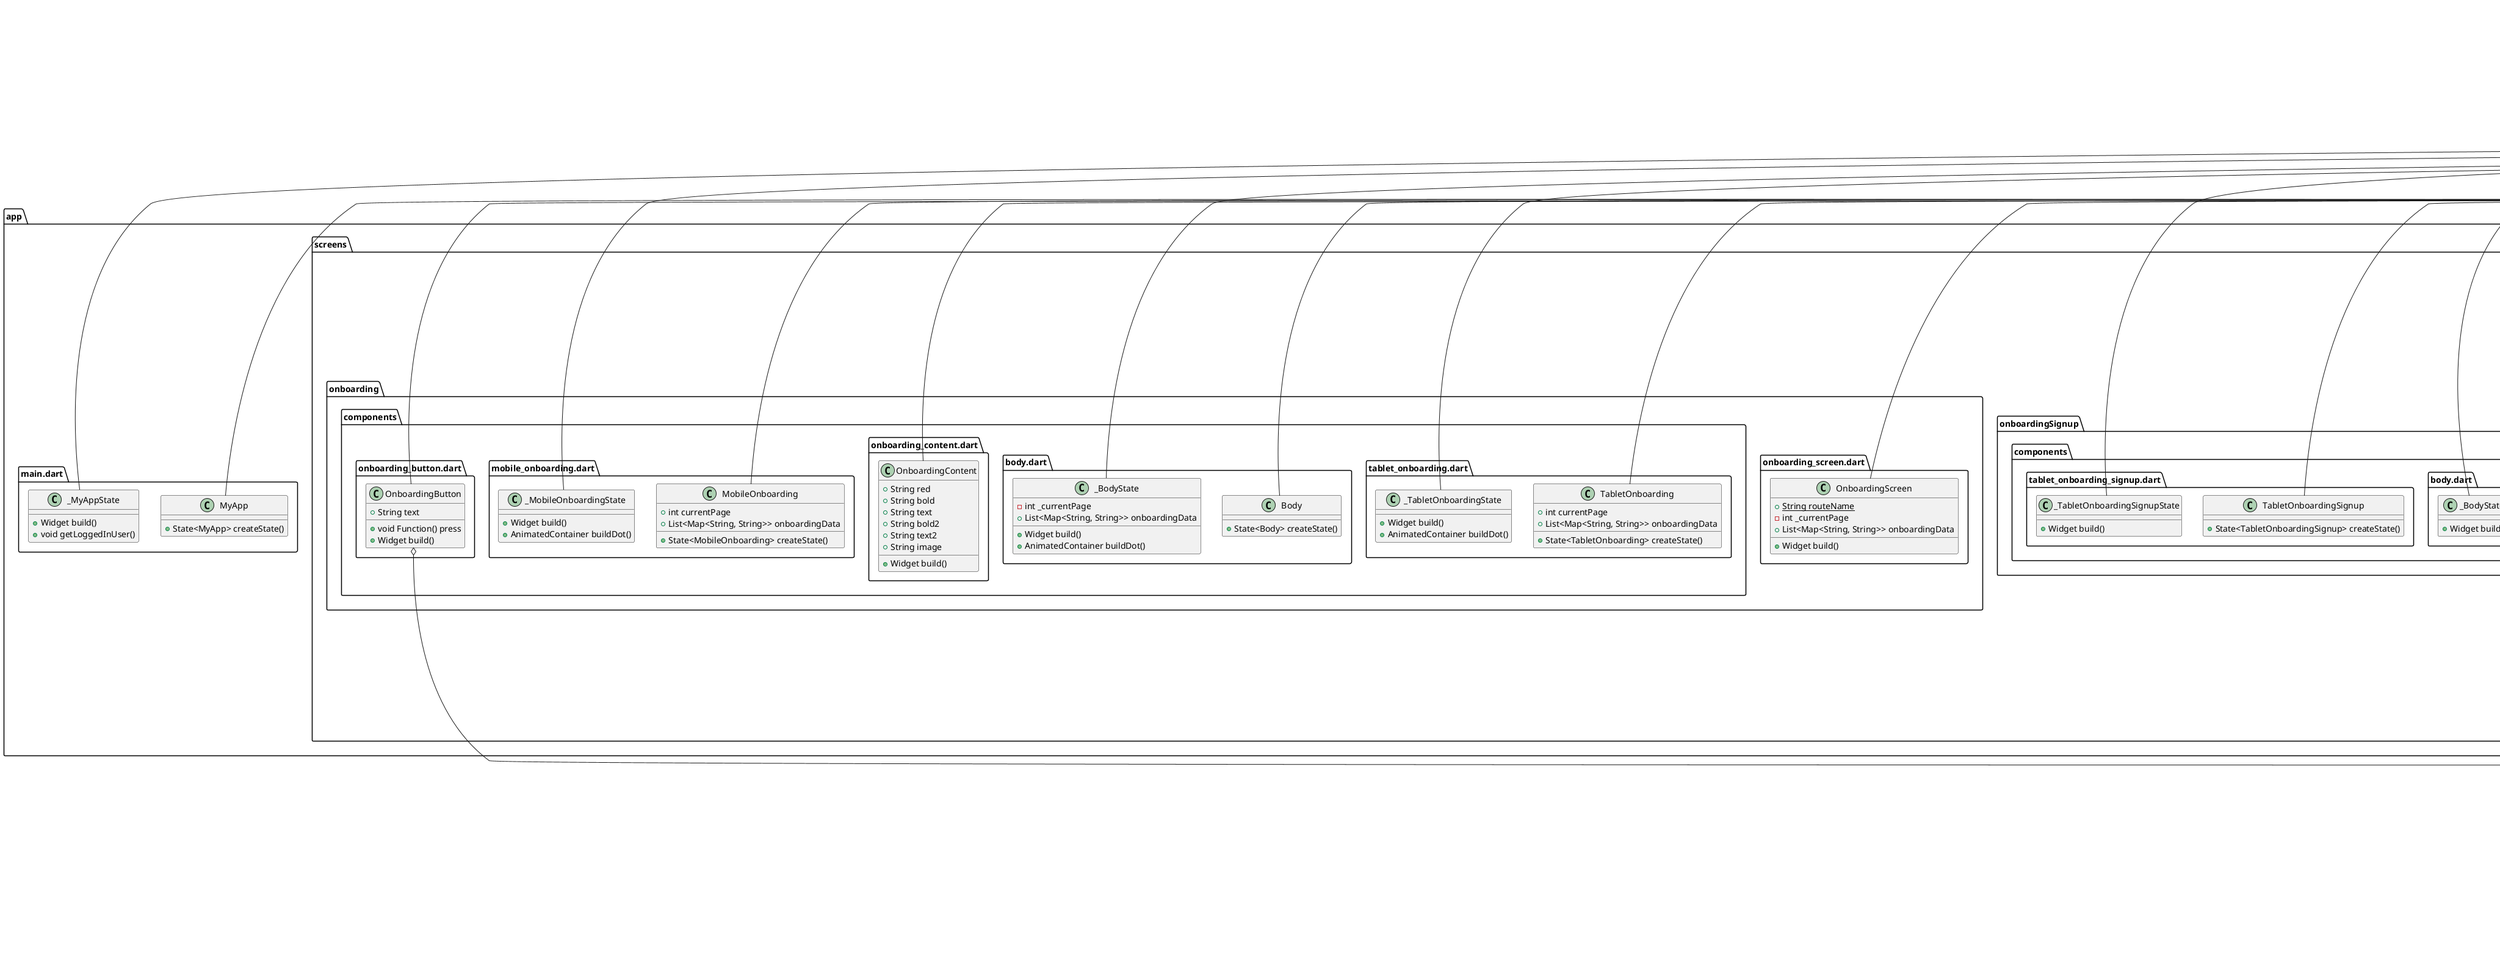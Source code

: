 @startuml
set namespaceSeparator ::

class "app::size_config.dart::SizeConfig" {
  {static} -MediaQueryData _mediaQueryData
  {static} +double screenWidth
  {static} +double screenHeight
  {static} +double? defaultSize
  {static} +Orientation? orientation
  +void init()
}

"app::size_config.dart::SizeConfig" o-- "flutter::src::widgets::media_query.dart::MediaQueryData"
"app::size_config.dart::SizeConfig" o-- "flutter::src::widgets::media_query.dart::Orientation"

class "app::firebase_options.dart::DefaultFirebaseOptions" {
  {static} +FirebaseOptions android
  {static} +FirebaseOptions ios
  {static} +FirebaseOptions currentPlatform
}

"app::firebase_options.dart::DefaultFirebaseOptions" o-- "firebase_core_platform_interface::firebase_core_platform_interface.dart::FirebaseOptions"

class "app::models::user_model.dart::UserModel" {
  +String firstName
  +String lastName
  +String email
  +String contactNumber
  +String role
  +bool isActive
  +bool accountSetup
  +List<dynamic> addresses
  +Map<String, dynamic> toJson()
  +dynamic getName()
  +dynamic getFirstName()
  +dynamic hasPhoneNumber()
  +dynamic isSetup()
}

class "app::screens::mapScreen::map_screen.dart::MapScreen" {
  {static} +String routeName
  +Widget build()
}

"flutter::src::widgets::framework.dart::StatelessWidget" <|-- "app::screens::mapScreen::map_screen.dart::MapScreen"

class "app::screens::mapScreen::components::pickup_location_drawer.dart::PickupLocationDrawer" {
  +LatLng idleLocation
  +String currentLocationString
  +void Function(dynamic) changeCameraPositionIndex
  +Function changeActiveIndex
  +Function chosenAddress
  +Function checkIfAddressIsChosen
  +State<PickupLocationDrawer> createState()
}

"app::screens::mapScreen::components::pickup_location_drawer.dart::PickupLocationDrawer" o-- "google_maps_flutter_platform_interface::src::types::location.dart::LatLng"
"app::screens::mapScreen::components::pickup_location_drawer.dart::PickupLocationDrawer" o-- "null::void Function(dynamic)"
"flutter::src::widgets::framework.dart::StatefulWidget" <|-- "app::screens::mapScreen::components::pickup_location_drawer.dart::PickupLocationDrawer"

class "app::screens::mapScreen::components::pickup_location_drawer.dart::_PickupLocationDrawerState" {
  +Widget build()
}

"flutter::src::widgets::framework.dart::State" <|-- "app::screens::mapScreen::components::pickup_location_drawer.dart::_PickupLocationDrawerState"

class "app::screens::mapScreen::components::body.dart::Body" {
  +State<Body> createState()
}

"flutter::src::widgets::framework.dart::StatefulWidget" <|-- "app::screens::mapScreen::components::body.dart::Body"

class "app::screens::mapScreen::components::body.dart::_BodyState" {
  +GoogleMapController mapController
  +CameraPosition? cameraPosition
  -MapType _currentMapType
  -Set<Marker> _markers
  +LatLng startLocation
  +LatLng idleLocation
  +String currentLocationString
  +List<LatLng> polylineCoordinates
  +int activeIndex
  +int ambulanceType
  +int selectedIndexAddresses
  +int selectedNearbyHospital
  +dynamic chosenHospital
  -void _onMapCreated()
  +void changeActiveIndex()
  +void chosenAmbulanceType()
  +void chosenAddress()
  +void chosenNearbyHospital()
  +bool checkIfAddressIsChosen()
  +bool checkIfAmbulanceTypeChosen()
  +bool checkIfNearbyHospitalIsChosen()
  +bool checkIfActiveIndex()
  -void _onMapTypeButtonPressed()
  -void _changeCameraPosition()
  +void changeCameraPositionIndex()
  +Widget build()
}

"app::screens::mapScreen::components::body.dart::_BodyState" o-- "google_maps_flutter::google_maps_flutter.dart::GoogleMapController"
"app::screens::mapScreen::components::body.dart::_BodyState" o-- "google_maps_flutter_platform_interface::src::types::camera.dart::CameraPosition"
"app::screens::mapScreen::components::body.dart::_BodyState" o-- "google_maps_flutter_platform_interface::src::types::ui.dart::MapType"
"app::screens::mapScreen::components::body.dart::_BodyState" o-- "google_maps_flutter_platform_interface::src::types::location.dart::LatLng"
"flutter::src::widgets::framework.dart::State" <|-- "app::screens::mapScreen::components::body.dart::_BodyState"

class "app::screens::mapScreen::components::ambulance_type_drawer.dart::AmbulanceTypeDrawer" {
  +String currentLocationString
  +Function changeActiveIndex
  +Function chosenAmbulanceType
  +Function checkIfAmbulanceTypeChosen
  +List<dynamic> ambulances
  +State<AmbulanceTypeDrawer> createState()
}

"flutter::src::widgets::framework.dart::StatefulWidget" <|-- "app::screens::mapScreen::components::ambulance_type_drawer.dart::AmbulanceTypeDrawer"

class "app::screens::mapScreen::components::ambulance_type_drawer.dart::_AmbulanceTypeDrawerState" {
  +Widget build()
}

"flutter::src::widgets::framework.dart::State" <|-- "app::screens::mapScreen::components::ambulance_type_drawer.dart::_AmbulanceTypeDrawerState"

class "app::screens::mapScreen::components::nearby_hospital_drawer.dart::NearbyHospitalDrawer" {
  +LatLng idleLocation
  +String currentLocationString
  +int ambulanceType
  +List<dynamic> ambulances
  +Function changeActiveIndex
  +Function chosenNearbyHospital
  +Function checkIfNearbyHospitalIsChosen
  +Function checkIfActiveIndex
  +State<NearbyHospitalDrawer> createState()
}

"app::screens::mapScreen::components::nearby_hospital_drawer.dart::NearbyHospitalDrawer" o-- "google_maps_flutter_platform_interface::src::types::location.dart::LatLng"
"flutter::src::widgets::framework.dart::StatefulWidget" <|-- "app::screens::mapScreen::components::nearby_hospital_drawer.dart::NearbyHospitalDrawer"

class "app::screens::mapScreen::components::nearby_hospital_drawer.dart::_NearbyHospitalDrawerState" {
  +bool flag
  +List<dynamic> nearbyHospitals
  +void setNearbyHospitals()
  +Widget build()
}

"flutter::src::widgets::framework.dart::State" <|-- "app::screens::mapScreen::components::nearby_hospital_drawer.dart::_NearbyHospitalDrawerState"

class "app::screens::mapScreen::components::tezz_drawer.dart::TezzDrawer" {
  +LatLng idleLocation
  +String currentLocationString
  +int ambulanceType
  +List<dynamic> ambulances
  +Function changeActiveIndex
  +dynamic chosenHospital
  +State<TezzDrawer> createState()
}

"app::screens::mapScreen::components::tezz_drawer.dart::TezzDrawer" o-- "google_maps_flutter_platform_interface::src::types::location.dart::LatLng"
"flutter::src::widgets::framework.dart::StatefulWidget" <|-- "app::screens::mapScreen::components::tezz_drawer.dart::TezzDrawer"

class "app::screens::mapScreen::components::tezz_drawer.dart::_TezzDrawerState" {
  +Widget build()
}

"flutter::src::widgets::framework.dart::State" <|-- "app::screens::mapScreen::components::tezz_drawer.dart::_TezzDrawerState"

class "app::screens::home::components::tablet_home_screen.dart::TabletHomeScreen" {
  +State<TabletHomeScreen> createState()
}

"flutter::src::widgets::framework.dart::StatefulWidget" <|-- "app::screens::home::components::tablet_home_screen.dart::TabletHomeScreen"

class "app::screens::home::components::tablet_home_screen.dart::_TabletHomeScreenState" {
  +Widget build()
}

"flutter::src::widgets::framework.dart::State" <|-- "app::screens::home::components::tablet_home_screen.dart::_TabletHomeScreenState"

class "app::screens::home::components::pickup_form.dart::PickupForm" {
  +State<PickupForm> createState()
}

"flutter::src::widgets::framework.dart::StatefulWidget" <|-- "app::screens::home::components::pickup_form.dart::PickupForm"

class "app::screens::home::components::pickup_form.dart::_PickupFormState" {
  -GlobalKey<FormState> _formKey
  -TextEditingController _pickupLocation
  +Widget build()
  +TextFormField pickupLocationTextFormField()
}

"app::screens::home::components::pickup_form.dart::_PickupFormState" o-- "flutter::src::widgets::framework.dart::GlobalKey<FormState>"
"app::screens::home::components::pickup_form.dart::_PickupFormState" o-- "flutter::src::widgets::editable_text.dart::TextEditingController"
"flutter::src::widgets::framework.dart::State" <|-- "app::screens::home::components::pickup_form.dart::_PickupFormState"

class "app::screens::home::components::mobile_home_screen.dart::MobileHomeScreen" {
  +State<MobileHomeScreen> createState()
}

"flutter::src::widgets::framework.dart::StatefulWidget" <|-- "app::screens::home::components::mobile_home_screen.dart::MobileHomeScreen"

class "app::screens::home::components::mobile_home_screen.dart::_MobileHomeScreenState" {
  +Widget build()
}

"flutter::src::widgets::framework.dart::State" <|-- "app::screens::home::components::mobile_home_screen.dart::_MobileHomeScreenState"

class "app::screens::home::home_screen.dart::HomeScreen" {
  {static} +String routeName
  +State<HomeScreen> createState()
}

"flutter::src::widgets::framework.dart::StatefulWidget" <|-- "app::screens::home::home_screen.dart::HomeScreen"

class "app::screens::home::home_screen.dart::_HomeScreenState" {
  -int _selectedIndex
  +Widget build()
}

"flutter::src::widgets::framework.dart::State" <|-- "app::screens::home::home_screen.dart::_HomeScreenState"

class "app::screens::splash::components::body.dart::Body" {
  +State<Body> createState()
}

"flutter::src::widgets::framework.dart::StatefulWidget" <|-- "app::screens::splash::components::body.dart::Body"

class "app::screens::splash::components::body.dart::_BodyState" {
  +Widget build()
}

"flutter::src::widgets::framework.dart::State" <|-- "app::screens::splash::components::body.dart::_BodyState"

class "app::screens::splash::splash_screen.dart::SplashScreen" {
  {static} +String routeName
  +Widget build()
}

"flutter::src::widgets::framework.dart::StatelessWidget" <|-- "app::screens::splash::splash_screen.dart::SplashScreen"

class "app::screens::otp::components::otp_form.dart::OtpForm" {
  +String phone
  +State<OtpForm> createState()
}

"flutter::src::widgets::framework.dart::StatefulWidget" <|-- "app::screens::otp::components::otp_form.dart::OtpForm"

class "app::screens::otp::components::otp_form.dart::_OtpFormState" {
  -GlobalKey<FormState> _formKey
  +FocusNode pin2FocusNode
  +FocusNode pin3FocusNode
  +FocusNode pin4FocusNode
  +FocusNode pin5FocusNode
  +FocusNode pin6FocusNode
  +bool resentOtp
  +bool otpSent
  -Timer _timer
  -int _start
  -TextEditingController _code1Controller
  -TextEditingController _code2Controller
  -TextEditingController _code3Controller
  -TextEditingController _code4Controller
  -TextEditingController _code5Controller
  -TextEditingController _code6Controller
  +void initState()
  +void dispose()
  +void nextField()
  +void startTimer()
  +void verifyPhoneNumber()
  +void verificationCompleted()
  +void verificationFailed()
  +void codeSent()
  +Widget build()
  +Row buildTimer()
  +TextFormField otpField()
}

"app::screens::otp::components::otp_form.dart::_OtpFormState" o-- "flutter::src::widgets::framework.dart::GlobalKey<FormState>"
"app::screens::otp::components::otp_form.dart::_OtpFormState" o-- "flutter::src::widgets::focus_manager.dart::FocusNode"
"app::screens::otp::components::otp_form.dart::_OtpFormState" o-- "dart::async::Timer"
"app::screens::otp::components::otp_form.dart::_OtpFormState" o-- "flutter::src::widgets::editable_text.dart::TextEditingController"
"flutter::src::widgets::framework.dart::State" <|-- "app::screens::otp::components::otp_form.dart::_OtpFormState"

class "app::screens::otp::components::tablet_otp.dart::TabletOtp" {
  +State<TabletOtp> createState()
}

"flutter::src::widgets::framework.dart::StatefulWidget" <|-- "app::screens::otp::components::tablet_otp.dart::TabletOtp"

class "app::screens::otp::components::tablet_otp.dart::_TabletOtpState" {
  +Widget build()
}

"flutter::src::widgets::framework.dart::State" <|-- "app::screens::otp::components::tablet_otp.dart::_TabletOtpState"

class "app::screens::otp::components::mobile_otp.dart::MobileOtp" {
  +State<MobileOtp> createState()
}

"flutter::src::widgets::framework.dart::StatefulWidget" <|-- "app::screens::otp::components::mobile_otp.dart::MobileOtp"

class "app::screens::otp::components::mobile_otp.dart::_MobileOtpState" {
  +Widget build()
}

"flutter::src::widgets::framework.dart::State" <|-- "app::screens::otp::components::mobile_otp.dart::_MobileOtpState"

class "app::screens::otp::otp_screen.dart::OtpScreen" {
  {static} +String routeName
  +Widget build()
}

"flutter::src::widgets::framework.dart::StatelessWidget" <|-- "app::screens::otp::otp_screen.dart::OtpScreen"

class "app::screens::signup::signup_screen.dart::SignupScreen" {
  {static} +String routeName
  +Widget build()
}

"flutter::src::widgets::framework.dart::StatelessWidget" <|-- "app::screens::signup::signup_screen.dart::SignupScreen"

class "app::screens::signup::components::tablet_signup.dart::TabletSignup" {
  +State<TabletSignup> createState()
}

"flutter::src::widgets::framework.dart::StatefulWidget" <|-- "app::screens::signup::components::tablet_signup.dart::TabletSignup"

class "app::screens::signup::components::tablet_signup.dart::_TabletSignupState" {
  +Widget build()
}

"flutter::src::widgets::framework.dart::State" <|-- "app::screens::signup::components::tablet_signup.dart::_TabletSignupState"

class "app::screens::signup::components::signup_form.dart::SignupForm" {
  +State<SignupForm> createState()
}

"flutter::src::widgets::framework.dart::StatefulWidget" <|-- "app::screens::signup::components::signup_form.dart::SignupForm"

class "app::screens::signup::components::signup_form.dart::_SignupFormState" {
  -GlobalKey<FormState> _formKey
  -bool _isObscure_1
  -bool _isObscure_2
  -TextEditingController _firstNameController
  -TextEditingController _lastNameController
  -TextEditingController _emailController
  -TextEditingController _passwordController
  -TextEditingController _confirmPasswordController
  +Widget build()
  +dynamic passwordDialog()
  +TextFormField firstNameTextFormField()
  +TextFormField lastNameTextFormField()
  +TextFormField emailTextFormField()
  +TextFormField passwordTextFormField()
  +TextFormField confirmPasswordTextFormField()
}

"app::screens::signup::components::signup_form.dart::_SignupFormState" o-- "flutter::src::widgets::framework.dart::GlobalKey<FormState>"
"app::screens::signup::components::signup_form.dart::_SignupFormState" o-- "flutter::src::widgets::editable_text.dart::TextEditingController"
"flutter::src::widgets::framework.dart::State" <|-- "app::screens::signup::components::signup_form.dart::_SignupFormState"

class "app::screens::signup::components::body.dart::Body" {
  +State<Body> createState()
}

"flutter::src::widgets::framework.dart::StatefulWidget" <|-- "app::screens::signup::components::body.dart::Body"

class "app::screens::signup::components::body.dart::_BodyState" {
  +Widget build()
}

"flutter::src::widgets::framework.dart::State" <|-- "app::screens::signup::components::body.dart::_BodyState"

class "app::screens::signup::components::mobile_signup.dart::MobileSignup" {
  +State<MobileSignup> createState()
}

"flutter::src::widgets::framework.dart::StatefulWidget" <|-- "app::screens::signup::components::mobile_signup.dart::MobileSignup"

class "app::screens::signup::components::mobile_signup.dart::_MobileSignupState" {
  +Widget build()
}

"flutter::src::widgets::framework.dart::State" <|-- "app::screens::signup::components::mobile_signup.dart::_MobileSignupState"

class "app::screens::otpPhone::components::tablet_otp_phone.dart::TabletOtpPhone" {
  +State<TabletOtpPhone> createState()
}

"flutter::src::widgets::framework.dart::StatefulWidget" <|-- "app::screens::otpPhone::components::tablet_otp_phone.dart::TabletOtpPhone"

class "app::screens::otpPhone::components::tablet_otp_phone.dart::_TabletOtpPhoneState" {
  +Widget build()
}

"flutter::src::widgets::framework.dart::State" <|-- "app::screens::otpPhone::components::tablet_otp_phone.dart::_TabletOtpPhoneState"

class "app::screens::otpPhone::components::mobile_otp_phone.dart::MobileOtpPhone" {
  +State<MobileOtpPhone> createState()
}

"flutter::src::widgets::framework.dart::StatefulWidget" <|-- "app::screens::otpPhone::components::mobile_otp_phone.dart::MobileOtpPhone"

class "app::screens::otpPhone::components::mobile_otp_phone.dart::_MobileOtpPhoneState" {
  +Widget build()
}

"flutter::src::widgets::framework.dart::State" <|-- "app::screens::otpPhone::components::mobile_otp_phone.dart::_MobileOtpPhoneState"

class "app::screens::otpPhone::components::otp_phone_form.dart::OtpPhoneForm" {
  +State<OtpPhoneForm> createState()
}

"flutter::src::widgets::framework.dart::StatefulWidget" <|-- "app::screens::otpPhone::components::otp_phone_form.dart::OtpPhoneForm"

class "app::screens::otpPhone::components::otp_phone_form.dart::_OtpPhoneFormState" {
  -GlobalKey<FormState> _formKey
  -TextEditingController _phoneController
  +void initState()
  +Widget build()
  +TextFormField phoneNumberTextFormField()
}

"app::screens::otpPhone::components::otp_phone_form.dart::_OtpPhoneFormState" o-- "flutter::src::widgets::framework.dart::GlobalKey<FormState>"
"app::screens::otpPhone::components::otp_phone_form.dart::_OtpPhoneFormState" o-- "flutter::src::widgets::editable_text.dart::TextEditingController"
"flutter::src::widgets::framework.dart::State" <|-- "app::screens::otpPhone::components::otp_phone_form.dart::_OtpPhoneFormState"

class "app::screens::otpPhone::otp_phone_screen.dart::OtpPhoneScreen" {
  {static} +String routeName
  +Widget build()
}

"flutter::src::widgets::framework.dart::StatelessWidget" <|-- "app::screens::otpPhone::otp_phone_screen.dart::OtpPhoneScreen"

class "app::screens::signin::signin_screen.dart::SigninScreen" {
  {static} +String routeName
  +Widget build()
}

"flutter::src::widgets::framework.dart::StatelessWidget" <|-- "app::screens::signin::signin_screen.dart::SigninScreen"

class "app::screens::signin::components::tablet_signin.dart::TabletSignin" {
  +State<TabletSignin> createState()
}

"flutter::src::widgets::framework.dart::StatefulWidget" <|-- "app::screens::signin::components::tablet_signin.dart::TabletSignin"

class "app::screens::signin::components::tablet_signin.dart::_TabletSigninState" {
  +Widget build()
}

"flutter::src::widgets::framework.dart::State" <|-- "app::screens::signin::components::tablet_signin.dart::_TabletSigninState"

class "app::screens::signin::components::signin_form.dart::SigninForm" {
  +State<SigninForm> createState()
}

"flutter::src::widgets::framework.dart::StatefulWidget" <|-- "app::screens::signin::components::signin_form.dart::SigninForm"

class "app::screens::signin::components::signin_form.dart::_SigninFormState" {
  -GlobalKey<FormState> _formKey
  -bool _isObscure
  +String buttonText
  -TextEditingController _emailController
  -TextEditingController _passwordController
  +Widget build()
  +TextFormField passwordTextFormField()
  +TextFormField emailTextFormField()
}

"app::screens::signin::components::signin_form.dart::_SigninFormState" o-- "flutter::src::widgets::framework.dart::GlobalKey<FormState>"
"app::screens::signin::components::signin_form.dart::_SigninFormState" o-- "flutter::src::widgets::editable_text.dart::TextEditingController"
"flutter::src::widgets::framework.dart::State" <|-- "app::screens::signin::components::signin_form.dart::_SigninFormState"

class "app::screens::signin::components::body.dart::Body" {
  +State<Body> createState()
}

"flutter::src::widgets::framework.dart::StatefulWidget" <|-- "app::screens::signin::components::body.dart::Body"

class "app::screens::signin::components::body.dart::_BodyState" {
  +Widget build()
}

"flutter::src::widgets::framework.dart::State" <|-- "app::screens::signin::components::body.dart::_BodyState"

class "app::screens::signin::components::mobile_signin.dart::MobileSignin" {
  +State<MobileSignin> createState()
}

"flutter::src::widgets::framework.dart::StatefulWidget" <|-- "app::screens::signin::components::mobile_signin.dart::MobileSignin"

class "app::screens::signin::components::mobile_signin.dart::_MobileSigninState" {
  +Widget build()
}

"flutter::src::widgets::framework.dart::State" <|-- "app::screens::signin::components::mobile_signin.dart::_MobileSigninState"

class "app::screens::onboardingSignup::onboarding_signup_screen.dart::OnboardingSignupScreen" {
  {static} +String routeName
  +Widget build()
}

"flutter::src::widgets::framework.dart::StatelessWidget" <|-- "app::screens::onboardingSignup::onboarding_signup_screen.dart::OnboardingSignupScreen"

class "app::screens::onboardingSignup::components::mobile_onboarding_signup.dart::MobileOnboardingSignup" {
  +State<MobileOnboardingSignup> createState()
}

"flutter::src::widgets::framework.dart::StatefulWidget" <|-- "app::screens::onboardingSignup::components::mobile_onboarding_signup.dart::MobileOnboardingSignup"

class "app::screens::onboardingSignup::components::mobile_onboarding_signup.dart::_MobileOnboardingSignupState" {
  +Widget build()
}

"flutter::src::widgets::framework.dart::State" <|-- "app::screens::onboardingSignup::components::mobile_onboarding_signup.dart::_MobileOnboardingSignupState"

class "app::screens::onboardingSignup::components::body.dart::Body" {
  +State<Body> createState()
}

"flutter::src::widgets::framework.dart::StatefulWidget" <|-- "app::screens::onboardingSignup::components::body.dart::Body"

class "app::screens::onboardingSignup::components::body.dart::_BodyState" {
  +Widget build()
}

"flutter::src::widgets::framework.dart::State" <|-- "app::screens::onboardingSignup::components::body.dart::_BodyState"

class "app::screens::onboardingSignup::components::tablet_onboarding_signup.dart::TabletOnboardingSignup" {
  +State<TabletOnboardingSignup> createState()
}

"flutter::src::widgets::framework.dart::StatefulWidget" <|-- "app::screens::onboardingSignup::components::tablet_onboarding_signup.dart::TabletOnboardingSignup"

class "app::screens::onboardingSignup::components::tablet_onboarding_signup.dart::_TabletOnboardingSignupState" {
  +Widget build()
}

"flutter::src::widgets::framework.dart::State" <|-- "app::screens::onboardingSignup::components::tablet_onboarding_signup.dart::_TabletOnboardingSignupState"

class "app::screens::onboarding::onboarding_screen.dart::OnboardingScreen" {
  {static} +String routeName
  -int _currentPage
  +List<Map<String, String>> onboardingData
  +Widget build()
}

"flutter::src::widgets::framework.dart::StatelessWidget" <|-- "app::screens::onboarding::onboarding_screen.dart::OnboardingScreen"

class "app::screens::onboarding::components::tablet_onboarding.dart::TabletOnboarding" {
  +int currentPage
  +List<Map<String, String>> onboardingData
  +State<TabletOnboarding> createState()
}

"flutter::src::widgets::framework.dart::StatefulWidget" <|-- "app::screens::onboarding::components::tablet_onboarding.dart::TabletOnboarding"

class "app::screens::onboarding::components::tablet_onboarding.dart::_TabletOnboardingState" {
  +Widget build()
  +AnimatedContainer buildDot()
}

"flutter::src::widgets::framework.dart::State" <|-- "app::screens::onboarding::components::tablet_onboarding.dart::_TabletOnboardingState"

class "app::screens::onboarding::components::body.dart::Body" {
  +State<Body> createState()
}

"flutter::src::widgets::framework.dart::StatefulWidget" <|-- "app::screens::onboarding::components::body.dart::Body"

class "app::screens::onboarding::components::body.dart::_BodyState" {
  -int _currentPage
  +List<Map<String, String>> onboardingData
  +Widget build()
  +AnimatedContainer buildDot()
}

"flutter::src::widgets::framework.dart::State" <|-- "app::screens::onboarding::components::body.dart::_BodyState"

class "app::screens::onboarding::components::onboarding_content.dart::OnboardingContent" {
  +String red
  +String bold
  +String text
  +String bold2
  +String text2
  +String image
  +Widget build()
}

"flutter::src::widgets::framework.dart::StatelessWidget" <|-- "app::screens::onboarding::components::onboarding_content.dart::OnboardingContent"

class "app::screens::onboarding::components::mobile_onboarding.dart::MobileOnboarding" {
  +int currentPage
  +List<Map<String, String>> onboardingData
  +State<MobileOnboarding> createState()
}

"flutter::src::widgets::framework.dart::StatefulWidget" <|-- "app::screens::onboarding::components::mobile_onboarding.dart::MobileOnboarding"

class "app::screens::onboarding::components::mobile_onboarding.dart::_MobileOnboardingState" {
  +Widget build()
  +AnimatedContainer buildDot()
}

"flutter::src::widgets::framework.dart::State" <|-- "app::screens::onboarding::components::mobile_onboarding.dart::_MobileOnboardingState"

class "app::screens::onboarding::components::onboarding_button.dart::OnboardingButton" {
  +String text
  +void Function() press
  +Widget build()
}

"app::screens::onboarding::components::onboarding_button.dart::OnboardingButton" o-- "dart::ui::void Function()"
"flutter::src::widgets::framework.dart::StatelessWidget" <|-- "app::screens::onboarding::components::onboarding_button.dart::OnboardingButton"

class "app::main.dart::MyApp" {
  +State<MyApp> createState()
}

"flutter::src::widgets::framework.dart::StatefulWidget" <|-- "app::main.dart::MyApp"

class "app::main.dart::_MyAppState" {
  +Widget build()
  +void getLoggedInUser()
}

"flutter::src::widgets::framework.dart::State" <|-- "app::main.dart::_MyAppState"

class "app::components::title_custom.dart::TitleCustom" {
  +String text
  +Widget build()
}

"flutter::src::widgets::framework.dart::StatelessWidget" <|-- "app::components::title_custom.dart::TitleCustom"

class "app::components::color_icon_button.dart::ColorIconButton" {
  +bool iconFirst
  +IconData setIcon
  +Color color
  +String topText
  +String bottomText
  +Widget build()
}

"app::components::color_icon_button.dart::ColorIconButton" o-- "flutter::src::widgets::icon_data.dart::IconData"
"app::components::color_icon_button.dart::ColorIconButton" o-- "dart::ui::Color"
"flutter::src::widgets::framework.dart::StatelessWidget" <|-- "app::components::color_icon_button.dart::ColorIconButton"

class "app::components::default_button.dart::DefaultButton" {
  +String text
  +void Function() press
  +Widget build()
}

"app::components::default_button.dart::DefaultButton" o-- "dart::ui::void Function()"
"flutter::src::widgets::framework.dart::StatelessWidget" <|-- "app::components::default_button.dart::DefaultButton"

class "app::components::social_button.dart::SocialButton" {
  +String svg
  +String text
  +void Function() press
  +Widget build()
}

"app::components::social_button.dart::SocialButton" o-- "dart::ui::void Function()"
"flutter::src::widgets::framework.dart::StatelessWidget" <|-- "app::components::social_button.dart::SocialButton"

class "app::responsive.dart::Responsive" {
  +Widget mobile
  +Widget tablet
  {static} +bool isMobile()
  {static} +bool isTablet()
  +Widget build()
}

"app::responsive.dart::Responsive" o-- "flutter::src::widgets::framework.dart::Widget"
"flutter::src::widgets::framework.dart::StatelessWidget" <|-- "app::responsive.dart::Responsive"


@enduml